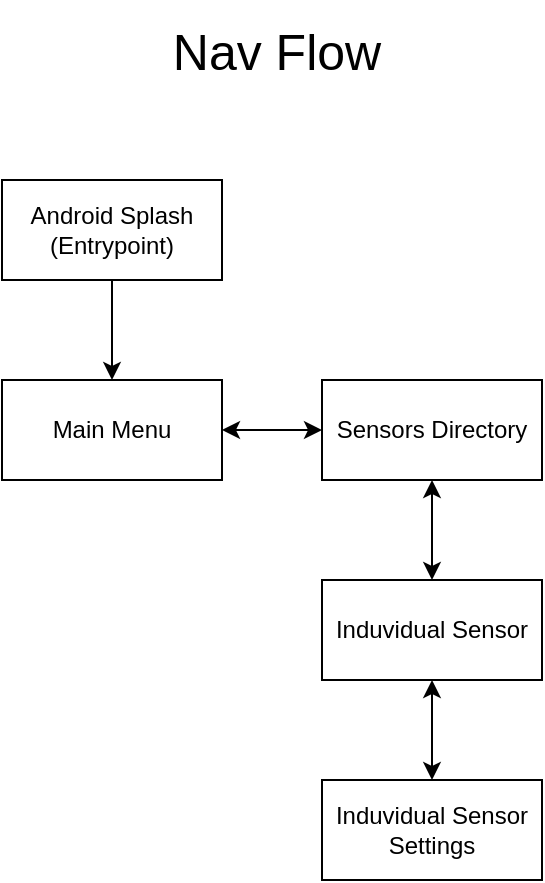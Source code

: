 <mxfile>
    <diagram id="QaEb_EiUe9x0RBvg5XNL" name="Page-1">
        <mxGraphModel dx="1025" dy="599" grid="1" gridSize="10" guides="1" tooltips="1" connect="1" arrows="1" fold="1" page="1" pageScale="1" pageWidth="850" pageHeight="1100" math="0" shadow="0">
            <root>
                <mxCell id="0"/>
                <mxCell id="1" parent="0"/>
                <mxCell id="5" style="edgeStyle=none;html=1;" parent="1" source="2" target="4" edge="1">
                    <mxGeometry relative="1" as="geometry"/>
                </mxCell>
                <mxCell id="2" value="Android Splash&lt;br&gt;(Entrypoint)" style="html=1;whiteSpace=wrap;" parent="1" vertex="1">
                    <mxGeometry x="300" y="130" width="110" height="50" as="geometry"/>
                </mxCell>
                <mxCell id="7" style="edgeStyle=none;html=1;entryX=0;entryY=0.5;entryDx=0;entryDy=0;startArrow=classic;startFill=1;" parent="1" source="4" target="6" edge="1">
                    <mxGeometry relative="1" as="geometry"/>
                </mxCell>
                <mxCell id="4" value="Main Menu" style="html=1;whiteSpace=wrap;" parent="1" vertex="1">
                    <mxGeometry x="300" y="230" width="110" height="50" as="geometry"/>
                </mxCell>
                <mxCell id="9" style="edgeStyle=none;html=1;entryX=0.5;entryY=0;entryDx=0;entryDy=0;startArrow=classic;startFill=1;" parent="1" source="6" target="8" edge="1">
                    <mxGeometry relative="1" as="geometry"/>
                </mxCell>
                <mxCell id="6" value="Sensors Directory" style="html=1;whiteSpace=wrap;" parent="1" vertex="1">
                    <mxGeometry x="460" y="230" width="110" height="50" as="geometry"/>
                </mxCell>
                <mxCell id="11" style="edgeStyle=none;html=1;entryX=0.5;entryY=0;entryDx=0;entryDy=0;startArrow=classic;startFill=1;" parent="1" source="8" target="10" edge="1">
                    <mxGeometry relative="1" as="geometry"/>
                </mxCell>
                <mxCell id="8" value="Induvidual Sensor" style="html=1;whiteSpace=wrap;" parent="1" vertex="1">
                    <mxGeometry x="460" y="330" width="110" height="50" as="geometry"/>
                </mxCell>
                <mxCell id="10" value="Induvidual Sensor&lt;br&gt;Settings" style="html=1;whiteSpace=wrap;" parent="1" vertex="1">
                    <mxGeometry x="460" y="430" width="110" height="50" as="geometry"/>
                </mxCell>
                <mxCell id="12" value="Nav Flow" style="text;html=1;align=center;verticalAlign=middle;whiteSpace=wrap;rounded=0;fontSize=25;" parent="1" vertex="1">
                    <mxGeometry x="360" y="40" width="155" height="50" as="geometry"/>
                </mxCell>
            </root>
        </mxGraphModel>
    </diagram>
</mxfile>